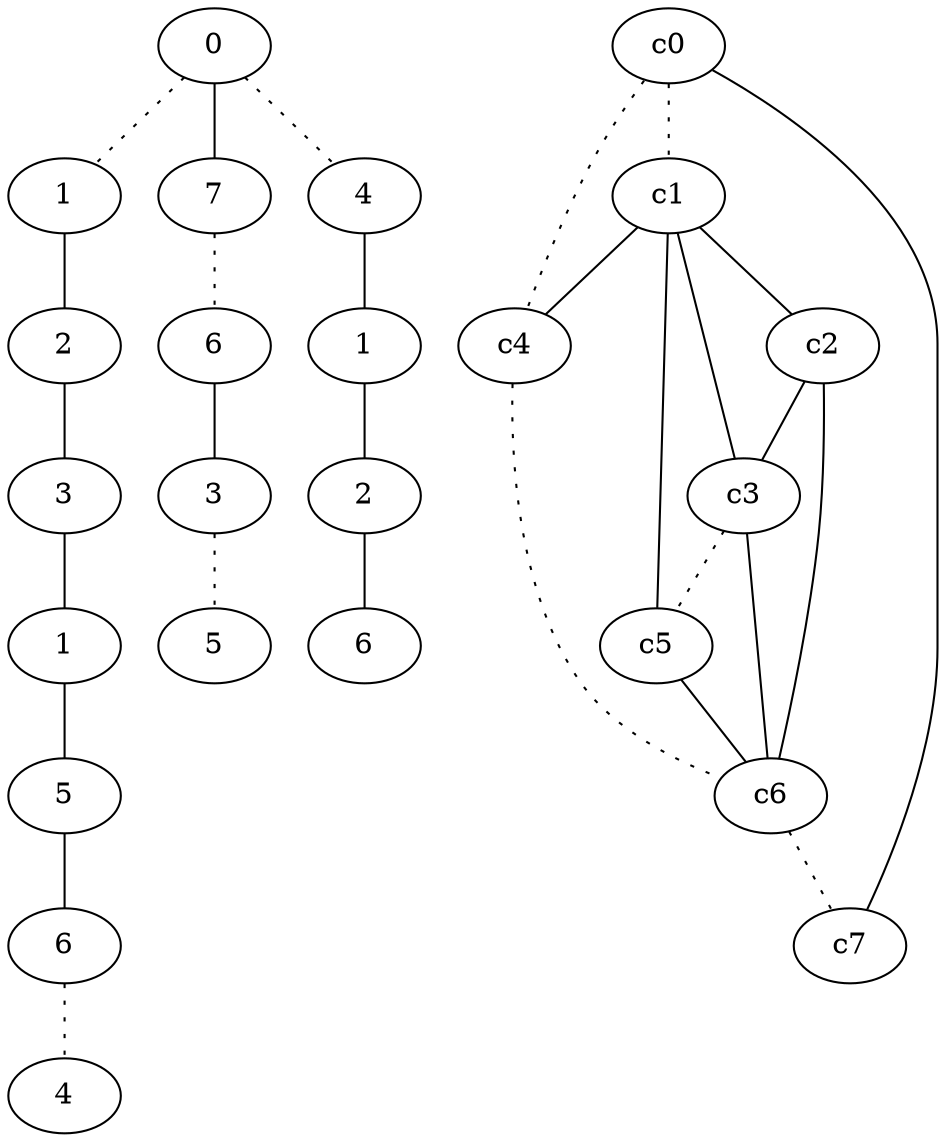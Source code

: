 graph {
a0[label=0];
a1[label=1];
a2[label=2];
a3[label=3];
a4[label=1];
a5[label=5];
a6[label=6];
a7[label=4];
a8[label=7];
a9[label=6];
a10[label=3];
a11[label=5];
a12[label=4];
a13[label=1];
a14[label=2];
a15[label=6];
a0 -- a1 [style=dotted];
a0 -- a8;
a0 -- a12 [style=dotted];
a1 -- a2;
a2 -- a3;
a3 -- a4;
a4 -- a5;
a5 -- a6;
a6 -- a7 [style=dotted];
a8 -- a9 [style=dotted];
a9 -- a10;
a10 -- a11 [style=dotted];
a12 -- a13;
a13 -- a14;
a14 -- a15;
c0 -- c1 [style=dotted];
c0 -- c4 [style=dotted];
c0 -- c7;
c1 -- c2;
c1 -- c3;
c1 -- c4;
c1 -- c5;
c2 -- c3;
c2 -- c6;
c3 -- c5 [style=dotted];
c3 -- c6;
c4 -- c6 [style=dotted];
c5 -- c6;
c6 -- c7 [style=dotted];
}
